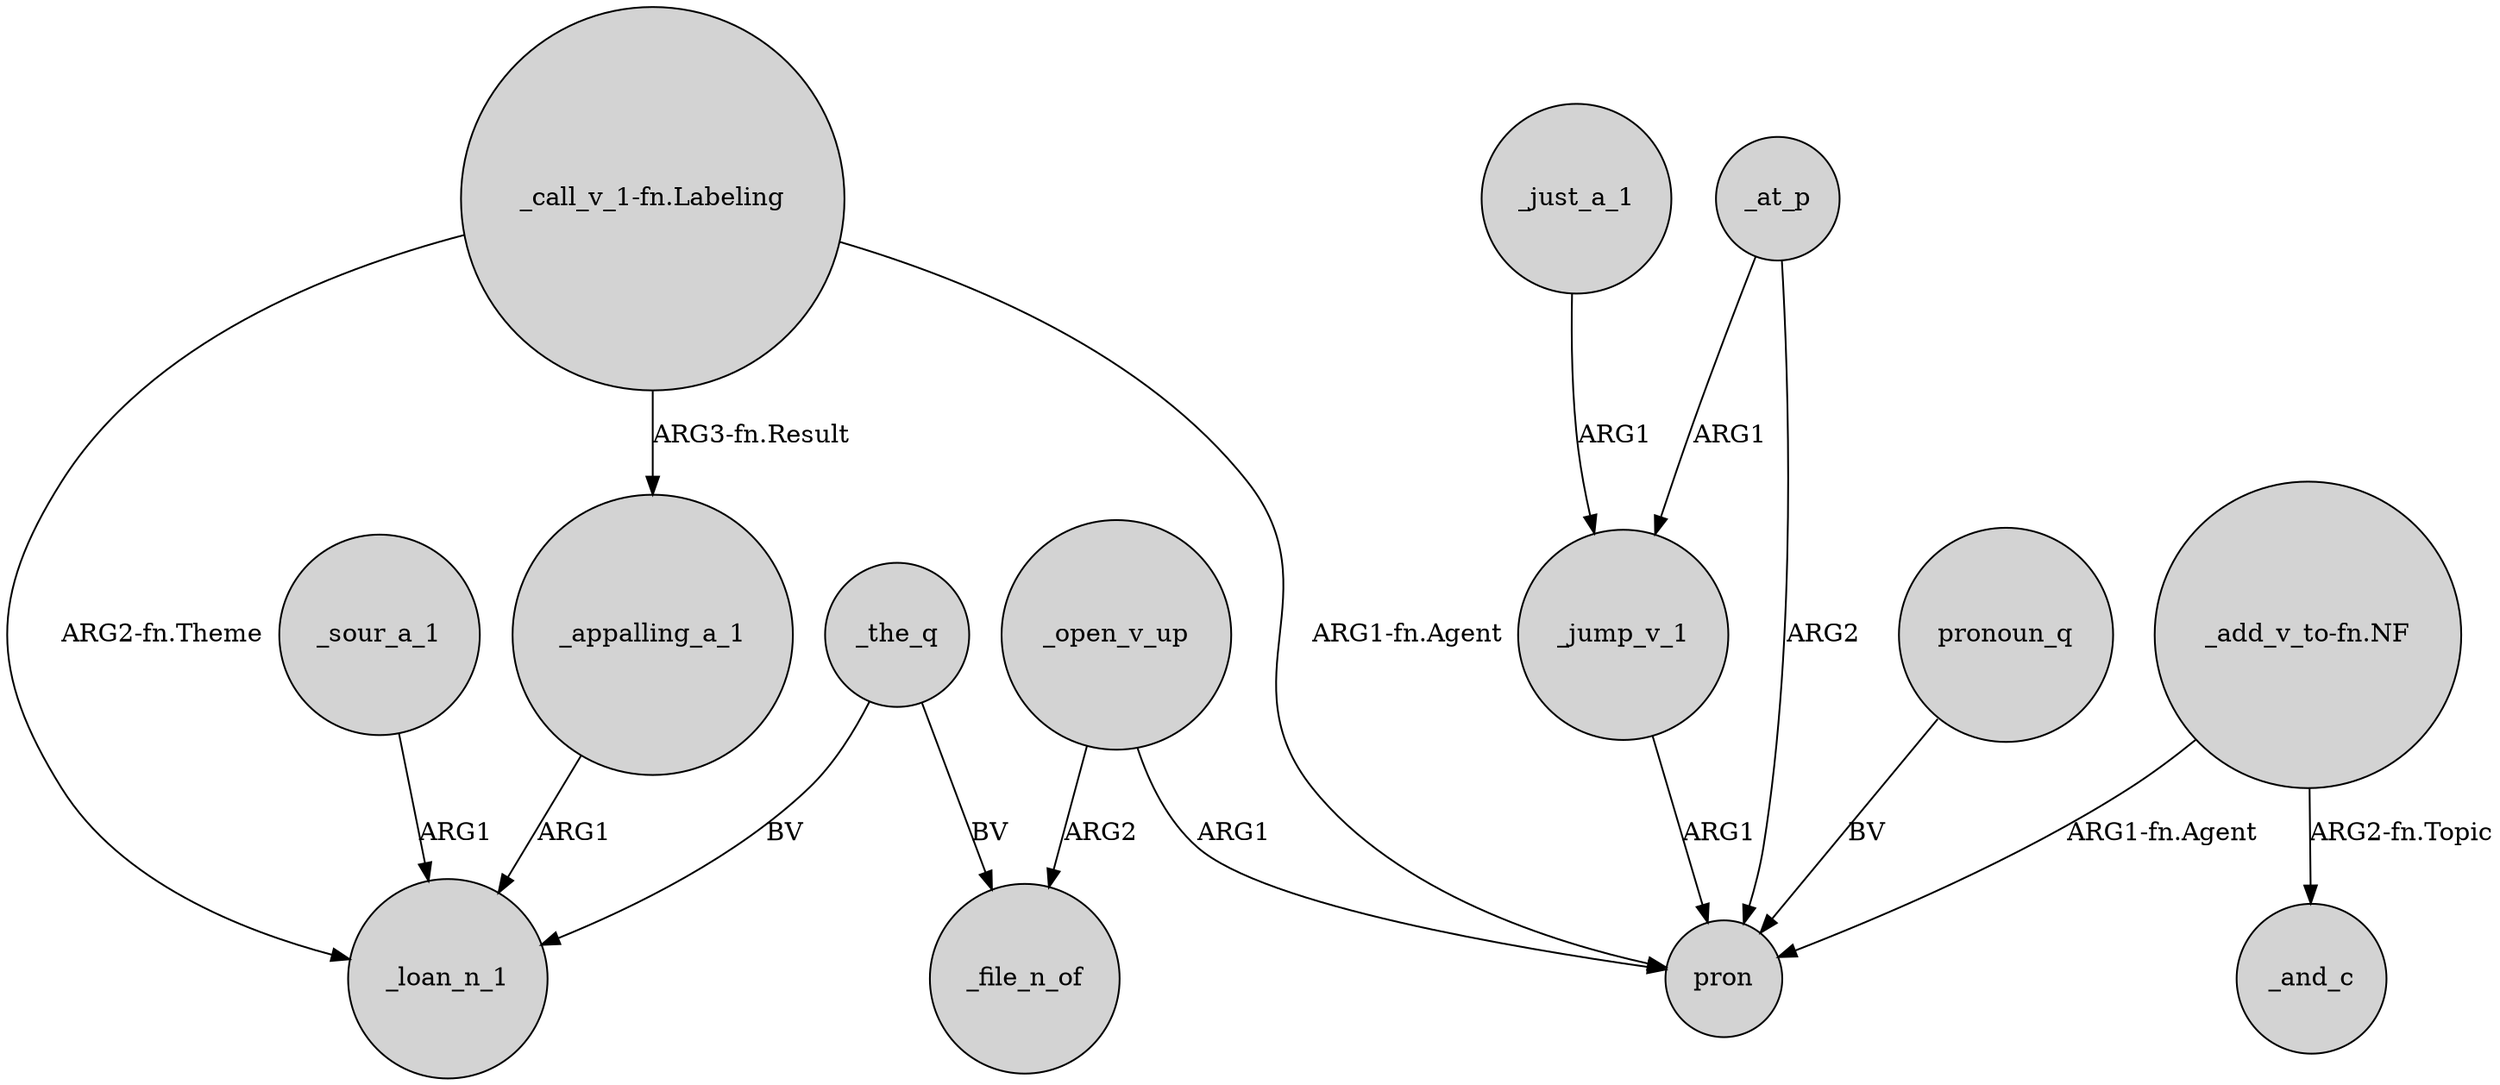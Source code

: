 digraph {
	node [shape=circle style=filled]
	_open_v_up -> _file_n_of [label=ARG2]
	_at_p -> _jump_v_1 [label=ARG1]
	_appalling_a_1 -> _loan_n_1 [label=ARG1]
	_the_q -> _loan_n_1 [label=BV]
	_open_v_up -> pron [label=ARG1]
	_at_p -> pron [label=ARG2]
	"_add_v_to-fn.NF" -> _and_c [label="ARG2-fn.Topic"]
	_the_q -> _file_n_of [label=BV]
	_just_a_1 -> _jump_v_1 [label=ARG1]
	"_add_v_to-fn.NF" -> pron [label="ARG1-fn.Agent"]
	_sour_a_1 -> _loan_n_1 [label=ARG1]
	_jump_v_1 -> pron [label=ARG1]
	"_call_v_1-fn.Labeling" -> pron [label="ARG1-fn.Agent"]
	"_call_v_1-fn.Labeling" -> _loan_n_1 [label="ARG2-fn.Theme"]
	"_call_v_1-fn.Labeling" -> _appalling_a_1 [label="ARG3-fn.Result"]
	pronoun_q -> pron [label=BV]
}
